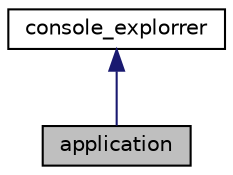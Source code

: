 digraph "application"
{
  edge [fontname="Helvetica",fontsize="10",labelfontname="Helvetica",labelfontsize="10"];
  node [fontname="Helvetica",fontsize="10",shape=record];
  Node2 [label="application",height=0.2,width=0.4,color="black", fillcolor="grey75", style="filled", fontcolor="black"];
  Node3 -> Node2 [dir="back",color="midnightblue",fontsize="10",style="solid",fontname="Helvetica"];
  Node3 [label="console_explorrer",height=0.2,width=0.4,color="black", fillcolor="white", style="filled",URL="$classconsole__explorrer.html",tooltip="Class, that provide console operations. "];
}
